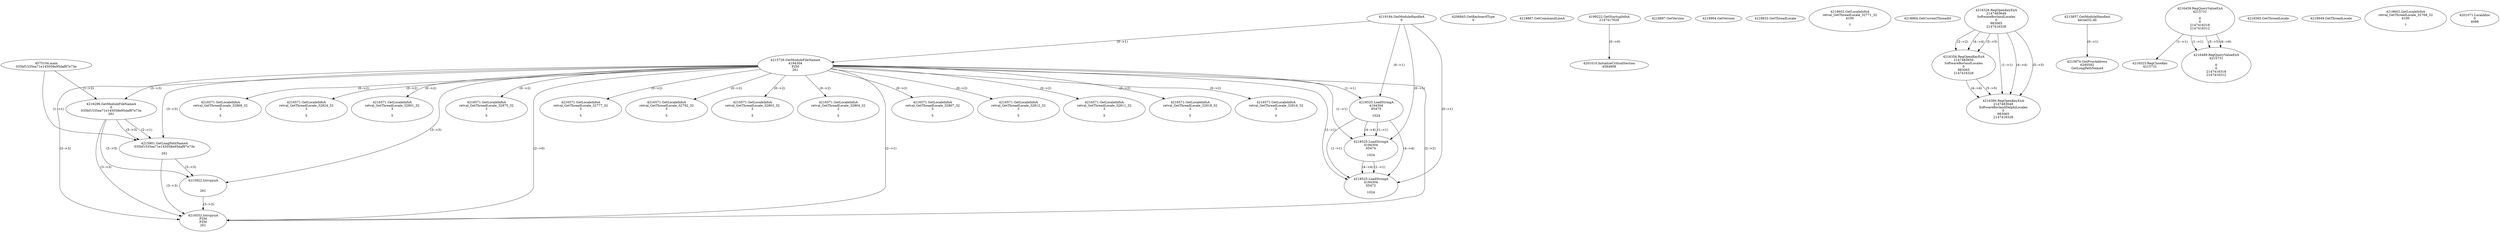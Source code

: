 // Global SCDG with merge call
digraph {
	0 [label="4575104.main
035bf1535ea71e145058e95daf87e73e"]
	1 [label="4219184.GetModuleHandleA
0"]
	2 [label="4206845.GetKeyboardType
0"]
	3 [label="4218867.GetCommandLineA
"]
	4 [label="4199222.GetStartupInfoA
2147417628"]
	5 [label="4218887.GetVersion
"]
	6 [label="4218904.GetVersion
"]
	7 [label="4218932.GetThreadLocale
"]
	8 [label="4218602.GetLocaleInfoA
retval_GetThreadLocale_32771_32
4100

7"]
	9 [label="4218964.GetCurrentThreadId
"]
	10 [label="4215726.GetModuleFileNameA
4194304
PZM
261"]
	1 -> 10 [label="(0-->1)"]
	11 [label="4216296.GetModuleFileNameA
0
035bf1535ea71e145058e95daf87e73e
261"]
	0 -> 11 [label="(1-->2)"]
	10 -> 11 [label="(3-->3)"]
	12 [label="4216326.RegOpenKeyExA
2147483649
Software\Borland\Locales
0
983065
2147416328"]
	13 [label="4215857.GetModuleHandleA
kernel32.dll"]
	14 [label="4215874.GetProcAddress
6295592
GetLongPathNameA"]
	13 -> 14 [label="(0-->1)"]
	15 [label="4215901.GetLongPathNameA
035bf1535ea71e145058e95daf87e73e

261"]
	0 -> 15 [label="(1-->1)"]
	11 -> 15 [label="(2-->1)"]
	10 -> 15 [label="(3-->3)"]
	11 -> 15 [label="(3-->3)"]
	16 [label="4215922.lstrcpynA


261"]
	10 -> 16 [label="(3-->3)"]
	11 -> 16 [label="(3-->3)"]
	15 -> 16 [label="(3-->3)"]
	17 [label="4216459.RegQueryValueExA
4215731

0
0
2147416318
2147416312"]
	18 [label="4216523.RegCloseKey
4215731"]
	17 -> 18 [label="(1-->1)"]
	19 [label="4216552.lstrcpynA
PZM
PZM
261"]
	10 -> 19 [label="(2-->1)"]
	10 -> 19 [label="(2-->2)"]
	10 -> 19 [label="(3-->3)"]
	11 -> 19 [label="(3-->3)"]
	15 -> 19 [label="(3-->3)"]
	16 -> 19 [label="(3-->3)"]
	10 -> 19 [label="(2-->0)"]
	20 [label="4216565.GetThreadLocale
"]
	21 [label="4216571.GetLocaleInfoA
retval_GetThreadLocale_32868_32
3

5"]
	10 -> 21 [label="(0-->2)"]
	22 [label="4218525.LoadStringA
4194304
65475

1024"]
	1 -> 22 [label="(0-->1)"]
	10 -> 22 [label="(1-->1)"]
	23 [label="4218525.LoadStringA
4194304
65474

1024"]
	1 -> 23 [label="(0-->1)"]
	10 -> 23 [label="(1-->1)"]
	22 -> 23 [label="(1-->1)"]
	22 -> 23 [label="(4-->4)"]
	24 [label="4218949.GetThreadLocale
"]
	25 [label="4218602.GetLocaleInfoA
retval_GetThreadLocale_32768_32
4100

7"]
	26 [label="4216356.RegOpenKeyExA
2147483650
Software\Borland\Locales
0
983065
2147416328"]
	12 -> 26 [label="(2-->2)"]
	12 -> 26 [label="(4-->4)"]
	12 -> 26 [label="(5-->5)"]
	27 [label="4216386.RegOpenKeyExA
2147483649
Software\Borland\Delphi\Locales
0
983065
2147416328"]
	12 -> 27 [label="(1-->1)"]
	12 -> 27 [label="(4-->4)"]
	26 -> 27 [label="(4-->4)"]
	12 -> 27 [label="(5-->5)"]
	26 -> 27 [label="(5-->5)"]
	28 [label="4216571.GetLocaleInfoA
retval_GetThreadLocale_32824_32
3

5"]
	10 -> 28 [label="(0-->2)"]
	29 [label="4216489.RegQueryValueExA
4215731

0
0
2147416318
2147416312"]
	17 -> 29 [label="(1-->1)"]
	17 -> 29 [label="(5-->5)"]
	17 -> 29 [label="(6-->6)"]
	30 [label="4216571.GetLocaleInfoA
retval_GetThreadLocale_32801_32
3

5"]
	10 -> 30 [label="(0-->2)"]
	31 [label="4218525.LoadStringA
4194304
65472

1024"]
	1 -> 31 [label="(0-->1)"]
	10 -> 31 [label="(1-->1)"]
	22 -> 31 [label="(1-->1)"]
	23 -> 31 [label="(1-->1)"]
	22 -> 31 [label="(4-->4)"]
	23 -> 31 [label="(4-->4)"]
	32 [label="4216571.GetLocaleInfoA
retval_GetThreadLocale_32875_32
3

5"]
	10 -> 32 [label="(0-->2)"]
	33 [label="4201010.InitializeCriticalSection
4584908"]
	4 -> 33 [label="(0-->0)"]
	34 [label="4201071.LocalAlloc
0
4088"]
	35 [label="4216571.GetLocaleInfoA
retval_GetThreadLocale_32777_32
3

5"]
	10 -> 35 [label="(0-->2)"]
	36 [label="4216571.GetLocaleInfoA
retval_GetThreadLocale_32792_32
3

5"]
	10 -> 36 [label="(0-->2)"]
	37 [label="4216571.GetLocaleInfoA
retval_GetThreadLocale_32803_32
3

5"]
	10 -> 37 [label="(0-->2)"]
	38 [label="4216571.GetLocaleInfoA
retval_GetThreadLocale_32804_32
3

5"]
	10 -> 38 [label="(0-->2)"]
	39 [label="4216571.GetLocaleInfoA
retval_GetThreadLocale_32807_32
3

5"]
	10 -> 39 [label="(0-->2)"]
	40 [label="4216571.GetLocaleInfoA
retval_GetThreadLocale_32812_32
3

5"]
	10 -> 40 [label="(0-->2)"]
	41 [label="4216571.GetLocaleInfoA
retval_GetThreadLocale_32811_32
3

5"]
	10 -> 41 [label="(0-->2)"]
	42 [label="4216571.GetLocaleInfoA
retval_GetThreadLocale_32818_32
3

5"]
	10 -> 42 [label="(0-->2)"]
	43 [label="4216571.GetLocaleInfoA
retval_GetThreadLocale_32816_32
3

5"]
	10 -> 43 [label="(0-->2)"]
}
